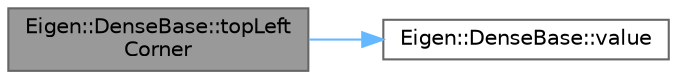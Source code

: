 digraph "Eigen::DenseBase::topLeftCorner"
{
 // LATEX_PDF_SIZE
  bgcolor="transparent";
  edge [fontname=Helvetica,fontsize=10,labelfontname=Helvetica,labelfontsize=10];
  node [fontname=Helvetica,fontsize=10,shape=box,height=0.2,width=0.4];
  rankdir="LR";
  Node1 [id="Node000001",label="Eigen::DenseBase::topLeft\lCorner",height=0.2,width=0.4,color="gray40", fillcolor="grey60", style="filled", fontcolor="black",tooltip=" "];
  Node1 -> Node2 [id="edge2_Node000001_Node000002",color="steelblue1",style="solid",tooltip=" "];
  Node2 [id="Node000002",label="Eigen::DenseBase::value",height=0.2,width=0.4,color="grey40", fillcolor="white", style="filled",URL="$class_eigen_1_1_dense_base.html#a8da735a6bfc7012606acf787156d10a0",tooltip=" "];
}
